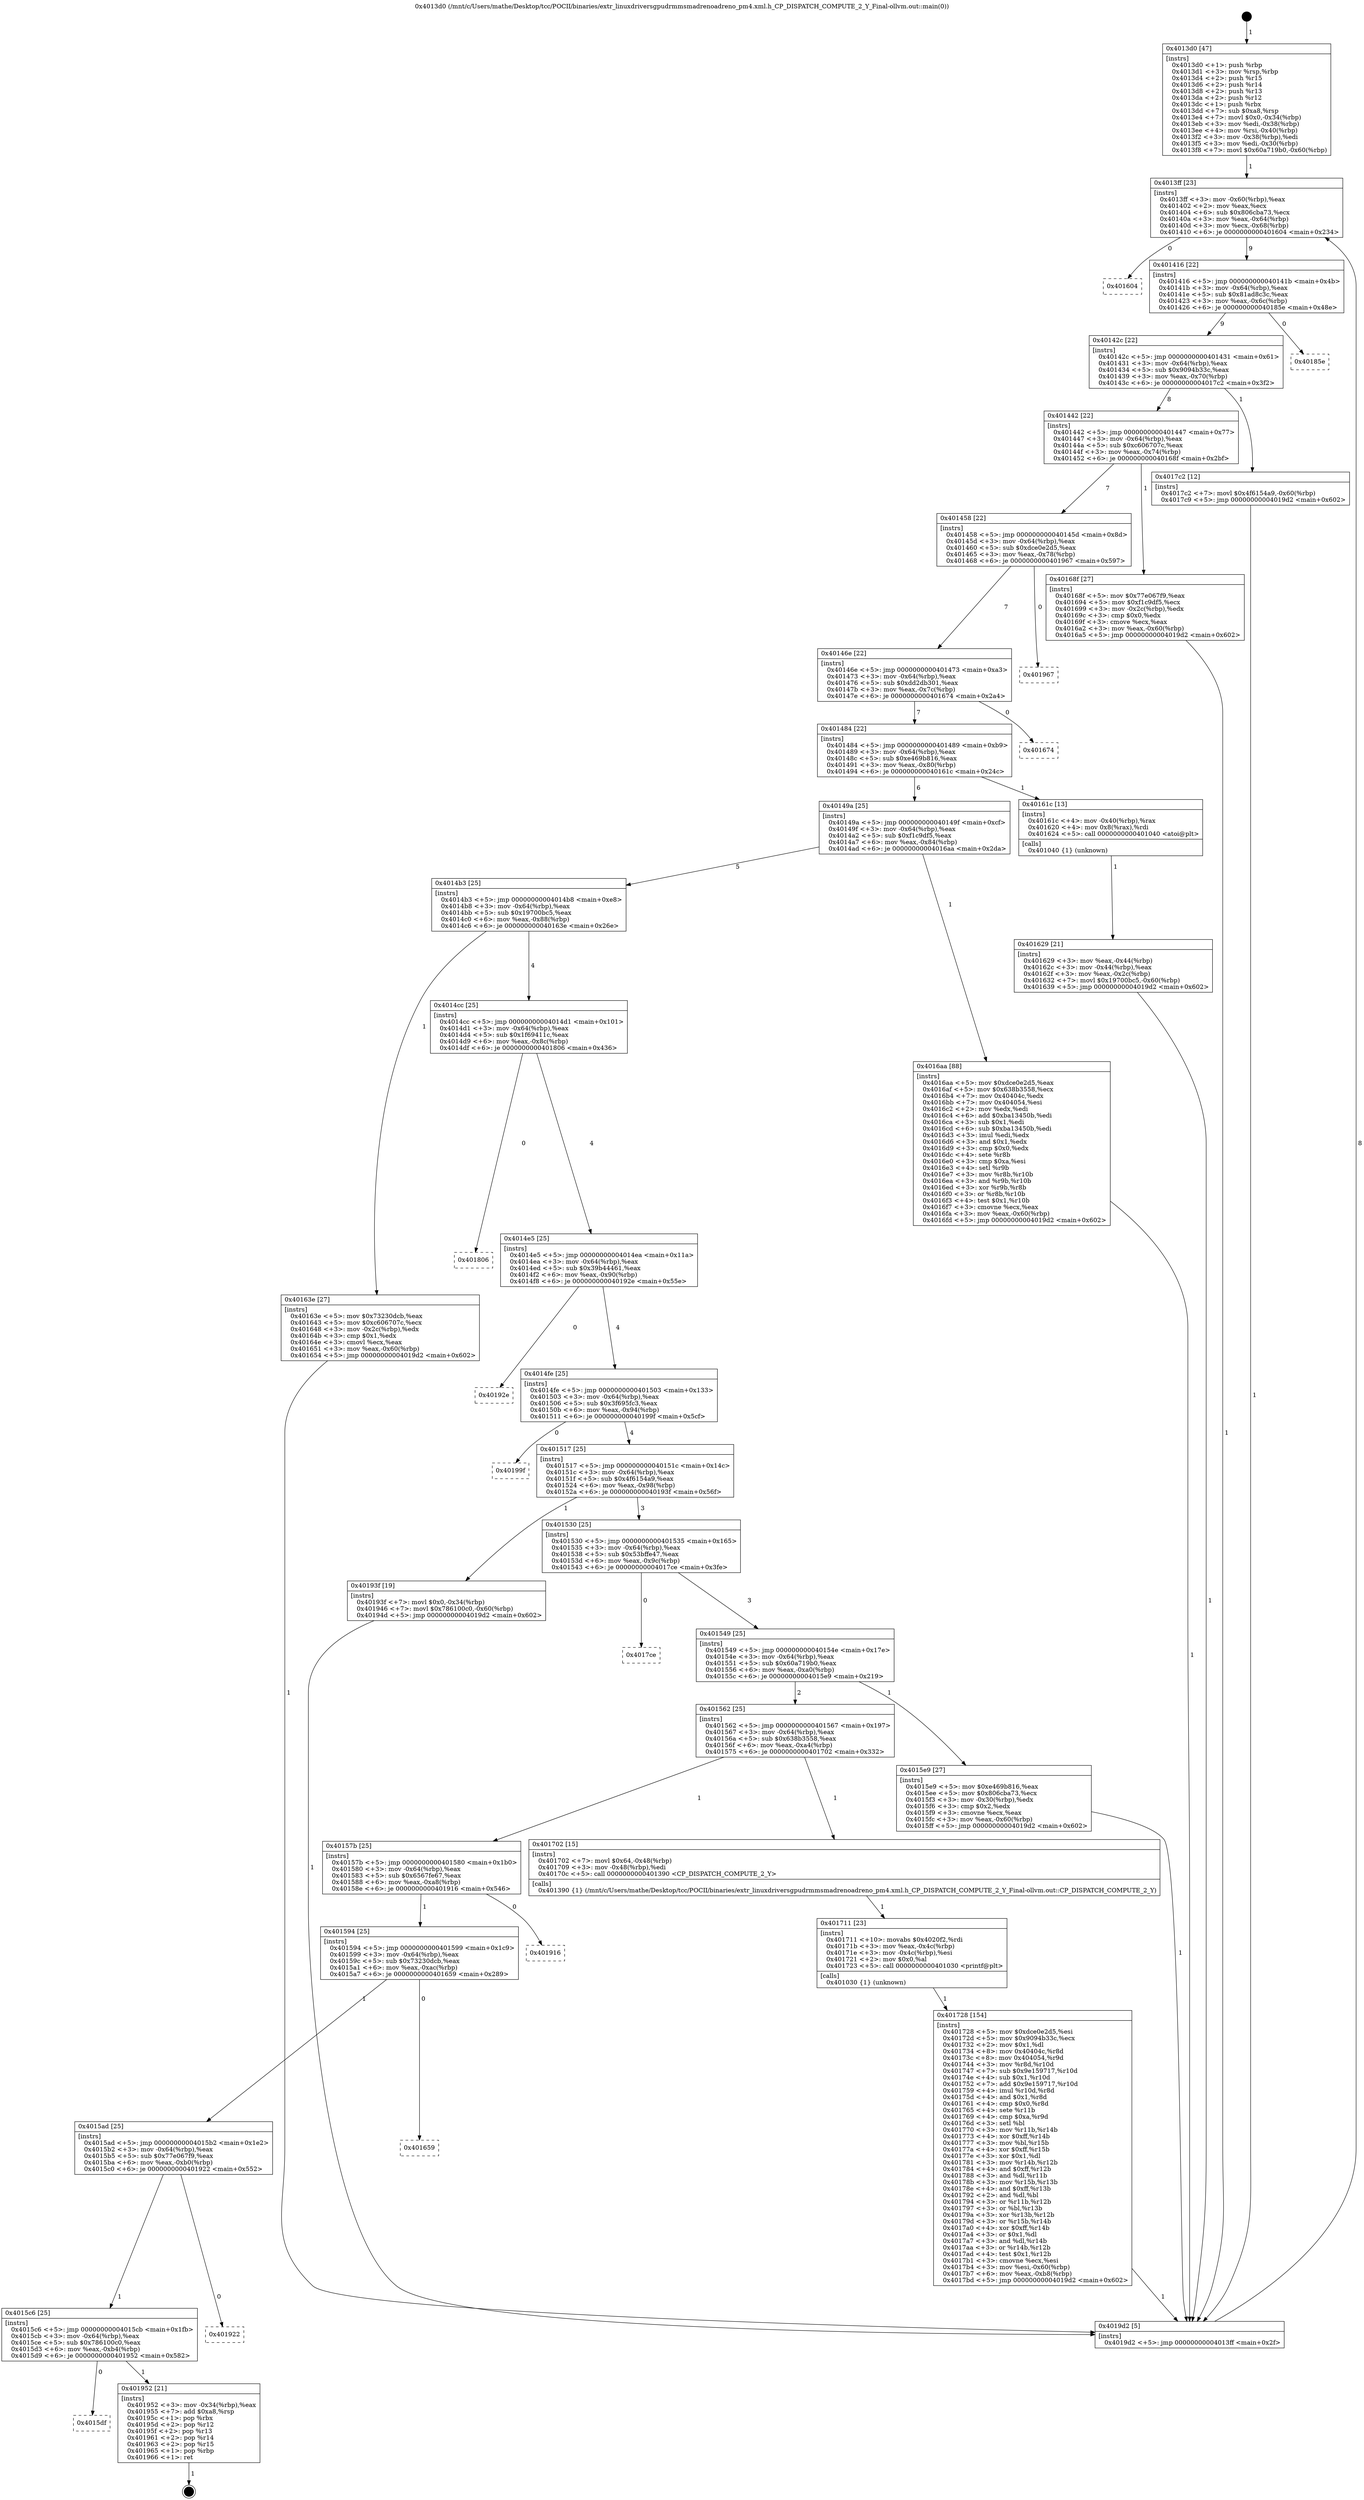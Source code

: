 digraph "0x4013d0" {
  label = "0x4013d0 (/mnt/c/Users/mathe/Desktop/tcc/POCII/binaries/extr_linuxdriversgpudrmmsmadrenoadreno_pm4.xml.h_CP_DISPATCH_COMPUTE_2_Y_Final-ollvm.out::main(0))"
  labelloc = "t"
  node[shape=record]

  Entry [label="",width=0.3,height=0.3,shape=circle,fillcolor=black,style=filled]
  "0x4013ff" [label="{
     0x4013ff [23]\l
     | [instrs]\l
     &nbsp;&nbsp;0x4013ff \<+3\>: mov -0x60(%rbp),%eax\l
     &nbsp;&nbsp;0x401402 \<+2\>: mov %eax,%ecx\l
     &nbsp;&nbsp;0x401404 \<+6\>: sub $0x806cba73,%ecx\l
     &nbsp;&nbsp;0x40140a \<+3\>: mov %eax,-0x64(%rbp)\l
     &nbsp;&nbsp;0x40140d \<+3\>: mov %ecx,-0x68(%rbp)\l
     &nbsp;&nbsp;0x401410 \<+6\>: je 0000000000401604 \<main+0x234\>\l
  }"]
  "0x401604" [label="{
     0x401604\l
  }", style=dashed]
  "0x401416" [label="{
     0x401416 [22]\l
     | [instrs]\l
     &nbsp;&nbsp;0x401416 \<+5\>: jmp 000000000040141b \<main+0x4b\>\l
     &nbsp;&nbsp;0x40141b \<+3\>: mov -0x64(%rbp),%eax\l
     &nbsp;&nbsp;0x40141e \<+5\>: sub $0x81ad8c3c,%eax\l
     &nbsp;&nbsp;0x401423 \<+3\>: mov %eax,-0x6c(%rbp)\l
     &nbsp;&nbsp;0x401426 \<+6\>: je 000000000040185e \<main+0x48e\>\l
  }"]
  Exit [label="",width=0.3,height=0.3,shape=circle,fillcolor=black,style=filled,peripheries=2]
  "0x40185e" [label="{
     0x40185e\l
  }", style=dashed]
  "0x40142c" [label="{
     0x40142c [22]\l
     | [instrs]\l
     &nbsp;&nbsp;0x40142c \<+5\>: jmp 0000000000401431 \<main+0x61\>\l
     &nbsp;&nbsp;0x401431 \<+3\>: mov -0x64(%rbp),%eax\l
     &nbsp;&nbsp;0x401434 \<+5\>: sub $0x9094b33c,%eax\l
     &nbsp;&nbsp;0x401439 \<+3\>: mov %eax,-0x70(%rbp)\l
     &nbsp;&nbsp;0x40143c \<+6\>: je 00000000004017c2 \<main+0x3f2\>\l
  }"]
  "0x4015df" [label="{
     0x4015df\l
  }", style=dashed]
  "0x4017c2" [label="{
     0x4017c2 [12]\l
     | [instrs]\l
     &nbsp;&nbsp;0x4017c2 \<+7\>: movl $0x4f6154a9,-0x60(%rbp)\l
     &nbsp;&nbsp;0x4017c9 \<+5\>: jmp 00000000004019d2 \<main+0x602\>\l
  }"]
  "0x401442" [label="{
     0x401442 [22]\l
     | [instrs]\l
     &nbsp;&nbsp;0x401442 \<+5\>: jmp 0000000000401447 \<main+0x77\>\l
     &nbsp;&nbsp;0x401447 \<+3\>: mov -0x64(%rbp),%eax\l
     &nbsp;&nbsp;0x40144a \<+5\>: sub $0xc606707c,%eax\l
     &nbsp;&nbsp;0x40144f \<+3\>: mov %eax,-0x74(%rbp)\l
     &nbsp;&nbsp;0x401452 \<+6\>: je 000000000040168f \<main+0x2bf\>\l
  }"]
  "0x401952" [label="{
     0x401952 [21]\l
     | [instrs]\l
     &nbsp;&nbsp;0x401952 \<+3\>: mov -0x34(%rbp),%eax\l
     &nbsp;&nbsp;0x401955 \<+7\>: add $0xa8,%rsp\l
     &nbsp;&nbsp;0x40195c \<+1\>: pop %rbx\l
     &nbsp;&nbsp;0x40195d \<+2\>: pop %r12\l
     &nbsp;&nbsp;0x40195f \<+2\>: pop %r13\l
     &nbsp;&nbsp;0x401961 \<+2\>: pop %r14\l
     &nbsp;&nbsp;0x401963 \<+2\>: pop %r15\l
     &nbsp;&nbsp;0x401965 \<+1\>: pop %rbp\l
     &nbsp;&nbsp;0x401966 \<+1\>: ret\l
  }"]
  "0x40168f" [label="{
     0x40168f [27]\l
     | [instrs]\l
     &nbsp;&nbsp;0x40168f \<+5\>: mov $0x77e067f9,%eax\l
     &nbsp;&nbsp;0x401694 \<+5\>: mov $0xf1c9df5,%ecx\l
     &nbsp;&nbsp;0x401699 \<+3\>: mov -0x2c(%rbp),%edx\l
     &nbsp;&nbsp;0x40169c \<+3\>: cmp $0x0,%edx\l
     &nbsp;&nbsp;0x40169f \<+3\>: cmove %ecx,%eax\l
     &nbsp;&nbsp;0x4016a2 \<+3\>: mov %eax,-0x60(%rbp)\l
     &nbsp;&nbsp;0x4016a5 \<+5\>: jmp 00000000004019d2 \<main+0x602\>\l
  }"]
  "0x401458" [label="{
     0x401458 [22]\l
     | [instrs]\l
     &nbsp;&nbsp;0x401458 \<+5\>: jmp 000000000040145d \<main+0x8d\>\l
     &nbsp;&nbsp;0x40145d \<+3\>: mov -0x64(%rbp),%eax\l
     &nbsp;&nbsp;0x401460 \<+5\>: sub $0xdce0e2d5,%eax\l
     &nbsp;&nbsp;0x401465 \<+3\>: mov %eax,-0x78(%rbp)\l
     &nbsp;&nbsp;0x401468 \<+6\>: je 0000000000401967 \<main+0x597\>\l
  }"]
  "0x4015c6" [label="{
     0x4015c6 [25]\l
     | [instrs]\l
     &nbsp;&nbsp;0x4015c6 \<+5\>: jmp 00000000004015cb \<main+0x1fb\>\l
     &nbsp;&nbsp;0x4015cb \<+3\>: mov -0x64(%rbp),%eax\l
     &nbsp;&nbsp;0x4015ce \<+5\>: sub $0x786100c0,%eax\l
     &nbsp;&nbsp;0x4015d3 \<+6\>: mov %eax,-0xb4(%rbp)\l
     &nbsp;&nbsp;0x4015d9 \<+6\>: je 0000000000401952 \<main+0x582\>\l
  }"]
  "0x401967" [label="{
     0x401967\l
  }", style=dashed]
  "0x40146e" [label="{
     0x40146e [22]\l
     | [instrs]\l
     &nbsp;&nbsp;0x40146e \<+5\>: jmp 0000000000401473 \<main+0xa3\>\l
     &nbsp;&nbsp;0x401473 \<+3\>: mov -0x64(%rbp),%eax\l
     &nbsp;&nbsp;0x401476 \<+5\>: sub $0xdd2db301,%eax\l
     &nbsp;&nbsp;0x40147b \<+3\>: mov %eax,-0x7c(%rbp)\l
     &nbsp;&nbsp;0x40147e \<+6\>: je 0000000000401674 \<main+0x2a4\>\l
  }"]
  "0x401922" [label="{
     0x401922\l
  }", style=dashed]
  "0x401674" [label="{
     0x401674\l
  }", style=dashed]
  "0x401484" [label="{
     0x401484 [22]\l
     | [instrs]\l
     &nbsp;&nbsp;0x401484 \<+5\>: jmp 0000000000401489 \<main+0xb9\>\l
     &nbsp;&nbsp;0x401489 \<+3\>: mov -0x64(%rbp),%eax\l
     &nbsp;&nbsp;0x40148c \<+5\>: sub $0xe469b816,%eax\l
     &nbsp;&nbsp;0x401491 \<+3\>: mov %eax,-0x80(%rbp)\l
     &nbsp;&nbsp;0x401494 \<+6\>: je 000000000040161c \<main+0x24c\>\l
  }"]
  "0x4015ad" [label="{
     0x4015ad [25]\l
     | [instrs]\l
     &nbsp;&nbsp;0x4015ad \<+5\>: jmp 00000000004015b2 \<main+0x1e2\>\l
     &nbsp;&nbsp;0x4015b2 \<+3\>: mov -0x64(%rbp),%eax\l
     &nbsp;&nbsp;0x4015b5 \<+5\>: sub $0x77e067f9,%eax\l
     &nbsp;&nbsp;0x4015ba \<+6\>: mov %eax,-0xb0(%rbp)\l
     &nbsp;&nbsp;0x4015c0 \<+6\>: je 0000000000401922 \<main+0x552\>\l
  }"]
  "0x40161c" [label="{
     0x40161c [13]\l
     | [instrs]\l
     &nbsp;&nbsp;0x40161c \<+4\>: mov -0x40(%rbp),%rax\l
     &nbsp;&nbsp;0x401620 \<+4\>: mov 0x8(%rax),%rdi\l
     &nbsp;&nbsp;0x401624 \<+5\>: call 0000000000401040 \<atoi@plt\>\l
     | [calls]\l
     &nbsp;&nbsp;0x401040 \{1\} (unknown)\l
  }"]
  "0x40149a" [label="{
     0x40149a [25]\l
     | [instrs]\l
     &nbsp;&nbsp;0x40149a \<+5\>: jmp 000000000040149f \<main+0xcf\>\l
     &nbsp;&nbsp;0x40149f \<+3\>: mov -0x64(%rbp),%eax\l
     &nbsp;&nbsp;0x4014a2 \<+5\>: sub $0xf1c9df5,%eax\l
     &nbsp;&nbsp;0x4014a7 \<+6\>: mov %eax,-0x84(%rbp)\l
     &nbsp;&nbsp;0x4014ad \<+6\>: je 00000000004016aa \<main+0x2da\>\l
  }"]
  "0x401659" [label="{
     0x401659\l
  }", style=dashed]
  "0x4016aa" [label="{
     0x4016aa [88]\l
     | [instrs]\l
     &nbsp;&nbsp;0x4016aa \<+5\>: mov $0xdce0e2d5,%eax\l
     &nbsp;&nbsp;0x4016af \<+5\>: mov $0x638b3558,%ecx\l
     &nbsp;&nbsp;0x4016b4 \<+7\>: mov 0x40404c,%edx\l
     &nbsp;&nbsp;0x4016bb \<+7\>: mov 0x404054,%esi\l
     &nbsp;&nbsp;0x4016c2 \<+2\>: mov %edx,%edi\l
     &nbsp;&nbsp;0x4016c4 \<+6\>: add $0xba13450b,%edi\l
     &nbsp;&nbsp;0x4016ca \<+3\>: sub $0x1,%edi\l
     &nbsp;&nbsp;0x4016cd \<+6\>: sub $0xba13450b,%edi\l
     &nbsp;&nbsp;0x4016d3 \<+3\>: imul %edi,%edx\l
     &nbsp;&nbsp;0x4016d6 \<+3\>: and $0x1,%edx\l
     &nbsp;&nbsp;0x4016d9 \<+3\>: cmp $0x0,%edx\l
     &nbsp;&nbsp;0x4016dc \<+4\>: sete %r8b\l
     &nbsp;&nbsp;0x4016e0 \<+3\>: cmp $0xa,%esi\l
     &nbsp;&nbsp;0x4016e3 \<+4\>: setl %r9b\l
     &nbsp;&nbsp;0x4016e7 \<+3\>: mov %r8b,%r10b\l
     &nbsp;&nbsp;0x4016ea \<+3\>: and %r9b,%r10b\l
     &nbsp;&nbsp;0x4016ed \<+3\>: xor %r9b,%r8b\l
     &nbsp;&nbsp;0x4016f0 \<+3\>: or %r8b,%r10b\l
     &nbsp;&nbsp;0x4016f3 \<+4\>: test $0x1,%r10b\l
     &nbsp;&nbsp;0x4016f7 \<+3\>: cmovne %ecx,%eax\l
     &nbsp;&nbsp;0x4016fa \<+3\>: mov %eax,-0x60(%rbp)\l
     &nbsp;&nbsp;0x4016fd \<+5\>: jmp 00000000004019d2 \<main+0x602\>\l
  }"]
  "0x4014b3" [label="{
     0x4014b3 [25]\l
     | [instrs]\l
     &nbsp;&nbsp;0x4014b3 \<+5\>: jmp 00000000004014b8 \<main+0xe8\>\l
     &nbsp;&nbsp;0x4014b8 \<+3\>: mov -0x64(%rbp),%eax\l
     &nbsp;&nbsp;0x4014bb \<+5\>: sub $0x19700bc5,%eax\l
     &nbsp;&nbsp;0x4014c0 \<+6\>: mov %eax,-0x88(%rbp)\l
     &nbsp;&nbsp;0x4014c6 \<+6\>: je 000000000040163e \<main+0x26e\>\l
  }"]
  "0x401594" [label="{
     0x401594 [25]\l
     | [instrs]\l
     &nbsp;&nbsp;0x401594 \<+5\>: jmp 0000000000401599 \<main+0x1c9\>\l
     &nbsp;&nbsp;0x401599 \<+3\>: mov -0x64(%rbp),%eax\l
     &nbsp;&nbsp;0x40159c \<+5\>: sub $0x73230dcb,%eax\l
     &nbsp;&nbsp;0x4015a1 \<+6\>: mov %eax,-0xac(%rbp)\l
     &nbsp;&nbsp;0x4015a7 \<+6\>: je 0000000000401659 \<main+0x289\>\l
  }"]
  "0x40163e" [label="{
     0x40163e [27]\l
     | [instrs]\l
     &nbsp;&nbsp;0x40163e \<+5\>: mov $0x73230dcb,%eax\l
     &nbsp;&nbsp;0x401643 \<+5\>: mov $0xc606707c,%ecx\l
     &nbsp;&nbsp;0x401648 \<+3\>: mov -0x2c(%rbp),%edx\l
     &nbsp;&nbsp;0x40164b \<+3\>: cmp $0x1,%edx\l
     &nbsp;&nbsp;0x40164e \<+3\>: cmovl %ecx,%eax\l
     &nbsp;&nbsp;0x401651 \<+3\>: mov %eax,-0x60(%rbp)\l
     &nbsp;&nbsp;0x401654 \<+5\>: jmp 00000000004019d2 \<main+0x602\>\l
  }"]
  "0x4014cc" [label="{
     0x4014cc [25]\l
     | [instrs]\l
     &nbsp;&nbsp;0x4014cc \<+5\>: jmp 00000000004014d1 \<main+0x101\>\l
     &nbsp;&nbsp;0x4014d1 \<+3\>: mov -0x64(%rbp),%eax\l
     &nbsp;&nbsp;0x4014d4 \<+5\>: sub $0x1f69411c,%eax\l
     &nbsp;&nbsp;0x4014d9 \<+6\>: mov %eax,-0x8c(%rbp)\l
     &nbsp;&nbsp;0x4014df \<+6\>: je 0000000000401806 \<main+0x436\>\l
  }"]
  "0x401916" [label="{
     0x401916\l
  }", style=dashed]
  "0x401806" [label="{
     0x401806\l
  }", style=dashed]
  "0x4014e5" [label="{
     0x4014e5 [25]\l
     | [instrs]\l
     &nbsp;&nbsp;0x4014e5 \<+5\>: jmp 00000000004014ea \<main+0x11a\>\l
     &nbsp;&nbsp;0x4014ea \<+3\>: mov -0x64(%rbp),%eax\l
     &nbsp;&nbsp;0x4014ed \<+5\>: sub $0x39b44461,%eax\l
     &nbsp;&nbsp;0x4014f2 \<+6\>: mov %eax,-0x90(%rbp)\l
     &nbsp;&nbsp;0x4014f8 \<+6\>: je 000000000040192e \<main+0x55e\>\l
  }"]
  "0x401728" [label="{
     0x401728 [154]\l
     | [instrs]\l
     &nbsp;&nbsp;0x401728 \<+5\>: mov $0xdce0e2d5,%esi\l
     &nbsp;&nbsp;0x40172d \<+5\>: mov $0x9094b33c,%ecx\l
     &nbsp;&nbsp;0x401732 \<+2\>: mov $0x1,%dl\l
     &nbsp;&nbsp;0x401734 \<+8\>: mov 0x40404c,%r8d\l
     &nbsp;&nbsp;0x40173c \<+8\>: mov 0x404054,%r9d\l
     &nbsp;&nbsp;0x401744 \<+3\>: mov %r8d,%r10d\l
     &nbsp;&nbsp;0x401747 \<+7\>: sub $0x9e159717,%r10d\l
     &nbsp;&nbsp;0x40174e \<+4\>: sub $0x1,%r10d\l
     &nbsp;&nbsp;0x401752 \<+7\>: add $0x9e159717,%r10d\l
     &nbsp;&nbsp;0x401759 \<+4\>: imul %r10d,%r8d\l
     &nbsp;&nbsp;0x40175d \<+4\>: and $0x1,%r8d\l
     &nbsp;&nbsp;0x401761 \<+4\>: cmp $0x0,%r8d\l
     &nbsp;&nbsp;0x401765 \<+4\>: sete %r11b\l
     &nbsp;&nbsp;0x401769 \<+4\>: cmp $0xa,%r9d\l
     &nbsp;&nbsp;0x40176d \<+3\>: setl %bl\l
     &nbsp;&nbsp;0x401770 \<+3\>: mov %r11b,%r14b\l
     &nbsp;&nbsp;0x401773 \<+4\>: xor $0xff,%r14b\l
     &nbsp;&nbsp;0x401777 \<+3\>: mov %bl,%r15b\l
     &nbsp;&nbsp;0x40177a \<+4\>: xor $0xff,%r15b\l
     &nbsp;&nbsp;0x40177e \<+3\>: xor $0x1,%dl\l
     &nbsp;&nbsp;0x401781 \<+3\>: mov %r14b,%r12b\l
     &nbsp;&nbsp;0x401784 \<+4\>: and $0xff,%r12b\l
     &nbsp;&nbsp;0x401788 \<+3\>: and %dl,%r11b\l
     &nbsp;&nbsp;0x40178b \<+3\>: mov %r15b,%r13b\l
     &nbsp;&nbsp;0x40178e \<+4\>: and $0xff,%r13b\l
     &nbsp;&nbsp;0x401792 \<+2\>: and %dl,%bl\l
     &nbsp;&nbsp;0x401794 \<+3\>: or %r11b,%r12b\l
     &nbsp;&nbsp;0x401797 \<+3\>: or %bl,%r13b\l
     &nbsp;&nbsp;0x40179a \<+3\>: xor %r13b,%r12b\l
     &nbsp;&nbsp;0x40179d \<+3\>: or %r15b,%r14b\l
     &nbsp;&nbsp;0x4017a0 \<+4\>: xor $0xff,%r14b\l
     &nbsp;&nbsp;0x4017a4 \<+3\>: or $0x1,%dl\l
     &nbsp;&nbsp;0x4017a7 \<+3\>: and %dl,%r14b\l
     &nbsp;&nbsp;0x4017aa \<+3\>: or %r14b,%r12b\l
     &nbsp;&nbsp;0x4017ad \<+4\>: test $0x1,%r12b\l
     &nbsp;&nbsp;0x4017b1 \<+3\>: cmovne %ecx,%esi\l
     &nbsp;&nbsp;0x4017b4 \<+3\>: mov %esi,-0x60(%rbp)\l
     &nbsp;&nbsp;0x4017b7 \<+6\>: mov %eax,-0xb8(%rbp)\l
     &nbsp;&nbsp;0x4017bd \<+5\>: jmp 00000000004019d2 \<main+0x602\>\l
  }"]
  "0x40192e" [label="{
     0x40192e\l
  }", style=dashed]
  "0x4014fe" [label="{
     0x4014fe [25]\l
     | [instrs]\l
     &nbsp;&nbsp;0x4014fe \<+5\>: jmp 0000000000401503 \<main+0x133\>\l
     &nbsp;&nbsp;0x401503 \<+3\>: mov -0x64(%rbp),%eax\l
     &nbsp;&nbsp;0x401506 \<+5\>: sub $0x3f695fc3,%eax\l
     &nbsp;&nbsp;0x40150b \<+6\>: mov %eax,-0x94(%rbp)\l
     &nbsp;&nbsp;0x401511 \<+6\>: je 000000000040199f \<main+0x5cf\>\l
  }"]
  "0x401711" [label="{
     0x401711 [23]\l
     | [instrs]\l
     &nbsp;&nbsp;0x401711 \<+10\>: movabs $0x4020f2,%rdi\l
     &nbsp;&nbsp;0x40171b \<+3\>: mov %eax,-0x4c(%rbp)\l
     &nbsp;&nbsp;0x40171e \<+3\>: mov -0x4c(%rbp),%esi\l
     &nbsp;&nbsp;0x401721 \<+2\>: mov $0x0,%al\l
     &nbsp;&nbsp;0x401723 \<+5\>: call 0000000000401030 \<printf@plt\>\l
     | [calls]\l
     &nbsp;&nbsp;0x401030 \{1\} (unknown)\l
  }"]
  "0x40199f" [label="{
     0x40199f\l
  }", style=dashed]
  "0x401517" [label="{
     0x401517 [25]\l
     | [instrs]\l
     &nbsp;&nbsp;0x401517 \<+5\>: jmp 000000000040151c \<main+0x14c\>\l
     &nbsp;&nbsp;0x40151c \<+3\>: mov -0x64(%rbp),%eax\l
     &nbsp;&nbsp;0x40151f \<+5\>: sub $0x4f6154a9,%eax\l
     &nbsp;&nbsp;0x401524 \<+6\>: mov %eax,-0x98(%rbp)\l
     &nbsp;&nbsp;0x40152a \<+6\>: je 000000000040193f \<main+0x56f\>\l
  }"]
  "0x40157b" [label="{
     0x40157b [25]\l
     | [instrs]\l
     &nbsp;&nbsp;0x40157b \<+5\>: jmp 0000000000401580 \<main+0x1b0\>\l
     &nbsp;&nbsp;0x401580 \<+3\>: mov -0x64(%rbp),%eax\l
     &nbsp;&nbsp;0x401583 \<+5\>: sub $0x6567fe67,%eax\l
     &nbsp;&nbsp;0x401588 \<+6\>: mov %eax,-0xa8(%rbp)\l
     &nbsp;&nbsp;0x40158e \<+6\>: je 0000000000401916 \<main+0x546\>\l
  }"]
  "0x40193f" [label="{
     0x40193f [19]\l
     | [instrs]\l
     &nbsp;&nbsp;0x40193f \<+7\>: movl $0x0,-0x34(%rbp)\l
     &nbsp;&nbsp;0x401946 \<+7\>: movl $0x786100c0,-0x60(%rbp)\l
     &nbsp;&nbsp;0x40194d \<+5\>: jmp 00000000004019d2 \<main+0x602\>\l
  }"]
  "0x401530" [label="{
     0x401530 [25]\l
     | [instrs]\l
     &nbsp;&nbsp;0x401530 \<+5\>: jmp 0000000000401535 \<main+0x165\>\l
     &nbsp;&nbsp;0x401535 \<+3\>: mov -0x64(%rbp),%eax\l
     &nbsp;&nbsp;0x401538 \<+5\>: sub $0x53bffe47,%eax\l
     &nbsp;&nbsp;0x40153d \<+6\>: mov %eax,-0x9c(%rbp)\l
     &nbsp;&nbsp;0x401543 \<+6\>: je 00000000004017ce \<main+0x3fe\>\l
  }"]
  "0x401702" [label="{
     0x401702 [15]\l
     | [instrs]\l
     &nbsp;&nbsp;0x401702 \<+7\>: movl $0x64,-0x48(%rbp)\l
     &nbsp;&nbsp;0x401709 \<+3\>: mov -0x48(%rbp),%edi\l
     &nbsp;&nbsp;0x40170c \<+5\>: call 0000000000401390 \<CP_DISPATCH_COMPUTE_2_Y\>\l
     | [calls]\l
     &nbsp;&nbsp;0x401390 \{1\} (/mnt/c/Users/mathe/Desktop/tcc/POCII/binaries/extr_linuxdriversgpudrmmsmadrenoadreno_pm4.xml.h_CP_DISPATCH_COMPUTE_2_Y_Final-ollvm.out::CP_DISPATCH_COMPUTE_2_Y)\l
  }"]
  "0x4017ce" [label="{
     0x4017ce\l
  }", style=dashed]
  "0x401549" [label="{
     0x401549 [25]\l
     | [instrs]\l
     &nbsp;&nbsp;0x401549 \<+5\>: jmp 000000000040154e \<main+0x17e\>\l
     &nbsp;&nbsp;0x40154e \<+3\>: mov -0x64(%rbp),%eax\l
     &nbsp;&nbsp;0x401551 \<+5\>: sub $0x60a719b0,%eax\l
     &nbsp;&nbsp;0x401556 \<+6\>: mov %eax,-0xa0(%rbp)\l
     &nbsp;&nbsp;0x40155c \<+6\>: je 00000000004015e9 \<main+0x219\>\l
  }"]
  "0x401629" [label="{
     0x401629 [21]\l
     | [instrs]\l
     &nbsp;&nbsp;0x401629 \<+3\>: mov %eax,-0x44(%rbp)\l
     &nbsp;&nbsp;0x40162c \<+3\>: mov -0x44(%rbp),%eax\l
     &nbsp;&nbsp;0x40162f \<+3\>: mov %eax,-0x2c(%rbp)\l
     &nbsp;&nbsp;0x401632 \<+7\>: movl $0x19700bc5,-0x60(%rbp)\l
     &nbsp;&nbsp;0x401639 \<+5\>: jmp 00000000004019d2 \<main+0x602\>\l
  }"]
  "0x4015e9" [label="{
     0x4015e9 [27]\l
     | [instrs]\l
     &nbsp;&nbsp;0x4015e9 \<+5\>: mov $0xe469b816,%eax\l
     &nbsp;&nbsp;0x4015ee \<+5\>: mov $0x806cba73,%ecx\l
     &nbsp;&nbsp;0x4015f3 \<+3\>: mov -0x30(%rbp),%edx\l
     &nbsp;&nbsp;0x4015f6 \<+3\>: cmp $0x2,%edx\l
     &nbsp;&nbsp;0x4015f9 \<+3\>: cmovne %ecx,%eax\l
     &nbsp;&nbsp;0x4015fc \<+3\>: mov %eax,-0x60(%rbp)\l
     &nbsp;&nbsp;0x4015ff \<+5\>: jmp 00000000004019d2 \<main+0x602\>\l
  }"]
  "0x401562" [label="{
     0x401562 [25]\l
     | [instrs]\l
     &nbsp;&nbsp;0x401562 \<+5\>: jmp 0000000000401567 \<main+0x197\>\l
     &nbsp;&nbsp;0x401567 \<+3\>: mov -0x64(%rbp),%eax\l
     &nbsp;&nbsp;0x40156a \<+5\>: sub $0x638b3558,%eax\l
     &nbsp;&nbsp;0x40156f \<+6\>: mov %eax,-0xa4(%rbp)\l
     &nbsp;&nbsp;0x401575 \<+6\>: je 0000000000401702 \<main+0x332\>\l
  }"]
  "0x4019d2" [label="{
     0x4019d2 [5]\l
     | [instrs]\l
     &nbsp;&nbsp;0x4019d2 \<+5\>: jmp 00000000004013ff \<main+0x2f\>\l
  }"]
  "0x4013d0" [label="{
     0x4013d0 [47]\l
     | [instrs]\l
     &nbsp;&nbsp;0x4013d0 \<+1\>: push %rbp\l
     &nbsp;&nbsp;0x4013d1 \<+3\>: mov %rsp,%rbp\l
     &nbsp;&nbsp;0x4013d4 \<+2\>: push %r15\l
     &nbsp;&nbsp;0x4013d6 \<+2\>: push %r14\l
     &nbsp;&nbsp;0x4013d8 \<+2\>: push %r13\l
     &nbsp;&nbsp;0x4013da \<+2\>: push %r12\l
     &nbsp;&nbsp;0x4013dc \<+1\>: push %rbx\l
     &nbsp;&nbsp;0x4013dd \<+7\>: sub $0xa8,%rsp\l
     &nbsp;&nbsp;0x4013e4 \<+7\>: movl $0x0,-0x34(%rbp)\l
     &nbsp;&nbsp;0x4013eb \<+3\>: mov %edi,-0x38(%rbp)\l
     &nbsp;&nbsp;0x4013ee \<+4\>: mov %rsi,-0x40(%rbp)\l
     &nbsp;&nbsp;0x4013f2 \<+3\>: mov -0x38(%rbp),%edi\l
     &nbsp;&nbsp;0x4013f5 \<+3\>: mov %edi,-0x30(%rbp)\l
     &nbsp;&nbsp;0x4013f8 \<+7\>: movl $0x60a719b0,-0x60(%rbp)\l
  }"]
  Entry -> "0x4013d0" [label=" 1"]
  "0x4013ff" -> "0x401604" [label=" 0"]
  "0x4013ff" -> "0x401416" [label=" 9"]
  "0x401952" -> Exit [label=" 1"]
  "0x401416" -> "0x40185e" [label=" 0"]
  "0x401416" -> "0x40142c" [label=" 9"]
  "0x4015c6" -> "0x4015df" [label=" 0"]
  "0x40142c" -> "0x4017c2" [label=" 1"]
  "0x40142c" -> "0x401442" [label=" 8"]
  "0x4015c6" -> "0x401952" [label=" 1"]
  "0x401442" -> "0x40168f" [label=" 1"]
  "0x401442" -> "0x401458" [label=" 7"]
  "0x4015ad" -> "0x4015c6" [label=" 1"]
  "0x401458" -> "0x401967" [label=" 0"]
  "0x401458" -> "0x40146e" [label=" 7"]
  "0x4015ad" -> "0x401922" [label=" 0"]
  "0x40146e" -> "0x401674" [label=" 0"]
  "0x40146e" -> "0x401484" [label=" 7"]
  "0x401594" -> "0x4015ad" [label=" 1"]
  "0x401484" -> "0x40161c" [label=" 1"]
  "0x401484" -> "0x40149a" [label=" 6"]
  "0x401594" -> "0x401659" [label=" 0"]
  "0x40149a" -> "0x4016aa" [label=" 1"]
  "0x40149a" -> "0x4014b3" [label=" 5"]
  "0x40157b" -> "0x401594" [label=" 1"]
  "0x4014b3" -> "0x40163e" [label=" 1"]
  "0x4014b3" -> "0x4014cc" [label=" 4"]
  "0x40157b" -> "0x401916" [label=" 0"]
  "0x4014cc" -> "0x401806" [label=" 0"]
  "0x4014cc" -> "0x4014e5" [label=" 4"]
  "0x40193f" -> "0x4019d2" [label=" 1"]
  "0x4014e5" -> "0x40192e" [label=" 0"]
  "0x4014e5" -> "0x4014fe" [label=" 4"]
  "0x4017c2" -> "0x4019d2" [label=" 1"]
  "0x4014fe" -> "0x40199f" [label=" 0"]
  "0x4014fe" -> "0x401517" [label=" 4"]
  "0x401728" -> "0x4019d2" [label=" 1"]
  "0x401517" -> "0x40193f" [label=" 1"]
  "0x401517" -> "0x401530" [label=" 3"]
  "0x401711" -> "0x401728" [label=" 1"]
  "0x401530" -> "0x4017ce" [label=" 0"]
  "0x401530" -> "0x401549" [label=" 3"]
  "0x401702" -> "0x401711" [label=" 1"]
  "0x401549" -> "0x4015e9" [label=" 1"]
  "0x401549" -> "0x401562" [label=" 2"]
  "0x4015e9" -> "0x4019d2" [label=" 1"]
  "0x4013d0" -> "0x4013ff" [label=" 1"]
  "0x4019d2" -> "0x4013ff" [label=" 8"]
  "0x40161c" -> "0x401629" [label=" 1"]
  "0x401629" -> "0x4019d2" [label=" 1"]
  "0x40163e" -> "0x4019d2" [label=" 1"]
  "0x40168f" -> "0x4019d2" [label=" 1"]
  "0x4016aa" -> "0x4019d2" [label=" 1"]
  "0x401562" -> "0x40157b" [label=" 1"]
  "0x401562" -> "0x401702" [label=" 1"]
}
